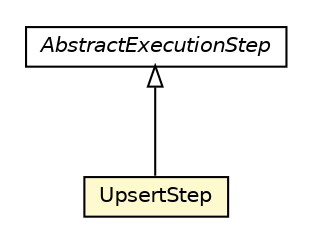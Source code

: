 #!/usr/local/bin/dot
#
# Class diagram 
# Generated by UMLGraph version R5_6-24-gf6e263 (http://www.umlgraph.org/)
#

digraph G {
	edge [fontname="Helvetica",fontsize=10,labelfontname="Helvetica",labelfontsize=10];
	node [fontname="Helvetica",fontsize=10,shape=plaintext];
	nodesep=0.25;
	ranksep=0.5;
	// com.orientechnologies.orient.core.sql.executor.AbstractExecutionStep
	c7973415 [label=<<table title="com.orientechnologies.orient.core.sql.executor.AbstractExecutionStep" border="0" cellborder="1" cellspacing="0" cellpadding="2" port="p" href="./AbstractExecutionStep.html">
		<tr><td><table border="0" cellspacing="0" cellpadding="1">
<tr><td align="center" balign="center"><font face="Helvetica-Oblique"> AbstractExecutionStep </font></td></tr>
		</table></td></tr>
		</table>>, URL="./AbstractExecutionStep.html", fontname="Helvetica", fontcolor="black", fontsize=10.0];
	// com.orientechnologies.orient.core.sql.executor.UpsertStep
	c7973463 [label=<<table title="com.orientechnologies.orient.core.sql.executor.UpsertStep" border="0" cellborder="1" cellspacing="0" cellpadding="2" port="p" bgcolor="lemonChiffon" href="./UpsertStep.html">
		<tr><td><table border="0" cellspacing="0" cellpadding="1">
<tr><td align="center" balign="center"> UpsertStep </td></tr>
		</table></td></tr>
		</table>>, URL="./UpsertStep.html", fontname="Helvetica", fontcolor="black", fontsize=10.0];
	//com.orientechnologies.orient.core.sql.executor.UpsertStep extends com.orientechnologies.orient.core.sql.executor.AbstractExecutionStep
	c7973415:p -> c7973463:p [dir=back,arrowtail=empty];
}

